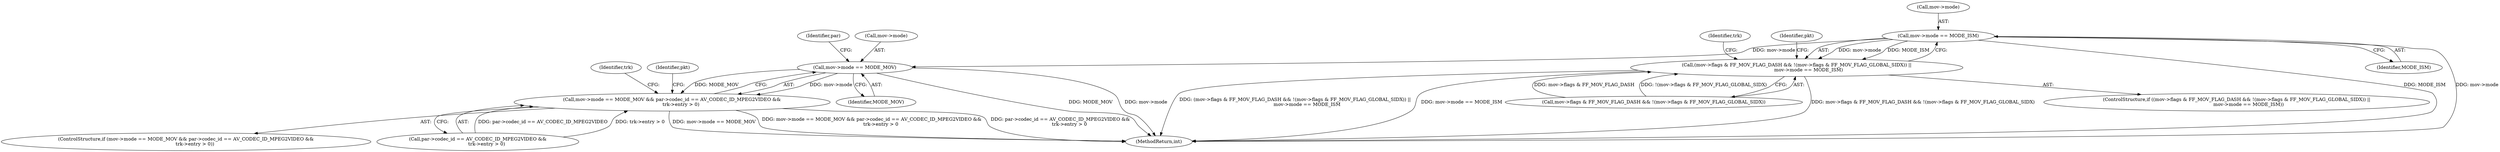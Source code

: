 digraph "0_FFmpeg_3a2d21bc5f97aa0161db3ae731fc2732be6108b8@pointer" {
"1000976" [label="(Call,mov->mode == MODE_ISM)"];
"1000963" [label="(Call,(mov->flags & FF_MOV_FLAG_DASH && !(mov->flags & FF_MOV_FLAG_GLOBAL_SIDX)) ||\n                mov->mode == MODE_ISM)"];
"1001324" [label="(Call,mov->mode == MODE_MOV)"];
"1001323" [label="(Call,mov->mode == MODE_MOV && par->codec_id == AV_CODEC_ID_MPEG2VIDEO &&\n            trk->entry > 0)"];
"1001329" [label="(Call,par->codec_id == AV_CODEC_ID_MPEG2VIDEO &&\n            trk->entry > 0)"];
"1000977" [label="(Call,mov->mode)"];
"1001376" [label="(Identifier,trk)"];
"1001328" [label="(Identifier,MODE_MOV)"];
"1001029" [label="(Identifier,trk)"];
"1001325" [label="(Call,mov->mode)"];
"1001332" [label="(Identifier,par)"];
"1000962" [label="(ControlStructure,if ((mov->flags & FF_MOV_FLAG_DASH && !(mov->flags & FF_MOV_FLAG_GLOBAL_SIDX)) ||\n                mov->mode == MODE_ISM))"];
"1001324" [label="(Call,mov->mode == MODE_MOV)"];
"1000964" [label="(Call,mov->flags & FF_MOV_FLAG_DASH && !(mov->flags & FF_MOV_FLAG_GLOBAL_SIDX))"];
"1000980" [label="(Identifier,MODE_ISM)"];
"1000963" [label="(Call,(mov->flags & FF_MOV_FLAG_DASH && !(mov->flags & FF_MOV_FLAG_GLOBAL_SIDX)) ||\n                mov->mode == MODE_ISM)"];
"1000983" [label="(Identifier,pkt)"];
"1000976" [label="(Call,mov->mode == MODE_ISM)"];
"1001322" [label="(ControlStructure,if (mov->mode == MODE_MOV && par->codec_id == AV_CODEC_ID_MPEG2VIDEO &&\n            trk->entry > 0))"];
"1001342" [label="(Identifier,pkt)"];
"1001466" [label="(MethodReturn,int)"];
"1001323" [label="(Call,mov->mode == MODE_MOV && par->codec_id == AV_CODEC_ID_MPEG2VIDEO &&\n            trk->entry > 0)"];
"1000976" -> "1000963"  [label="AST: "];
"1000976" -> "1000980"  [label="CFG: "];
"1000977" -> "1000976"  [label="AST: "];
"1000980" -> "1000976"  [label="AST: "];
"1000963" -> "1000976"  [label="CFG: "];
"1000976" -> "1001466"  [label="DDG: mov->mode"];
"1000976" -> "1001466"  [label="DDG: MODE_ISM"];
"1000976" -> "1000963"  [label="DDG: mov->mode"];
"1000976" -> "1000963"  [label="DDG: MODE_ISM"];
"1000976" -> "1001324"  [label="DDG: mov->mode"];
"1000963" -> "1000962"  [label="AST: "];
"1000963" -> "1000964"  [label="CFG: "];
"1000964" -> "1000963"  [label="AST: "];
"1000983" -> "1000963"  [label="CFG: "];
"1001029" -> "1000963"  [label="CFG: "];
"1000963" -> "1001466"  [label="DDG: mov->flags & FF_MOV_FLAG_DASH && !(mov->flags & FF_MOV_FLAG_GLOBAL_SIDX)"];
"1000963" -> "1001466"  [label="DDG: (mov->flags & FF_MOV_FLAG_DASH && !(mov->flags & FF_MOV_FLAG_GLOBAL_SIDX)) ||\n                mov->mode == MODE_ISM"];
"1000963" -> "1001466"  [label="DDG: mov->mode == MODE_ISM"];
"1000964" -> "1000963"  [label="DDG: mov->flags & FF_MOV_FLAG_DASH"];
"1000964" -> "1000963"  [label="DDG: !(mov->flags & FF_MOV_FLAG_GLOBAL_SIDX)"];
"1001324" -> "1001323"  [label="AST: "];
"1001324" -> "1001328"  [label="CFG: "];
"1001325" -> "1001324"  [label="AST: "];
"1001328" -> "1001324"  [label="AST: "];
"1001332" -> "1001324"  [label="CFG: "];
"1001323" -> "1001324"  [label="CFG: "];
"1001324" -> "1001466"  [label="DDG: MODE_MOV"];
"1001324" -> "1001466"  [label="DDG: mov->mode"];
"1001324" -> "1001323"  [label="DDG: mov->mode"];
"1001324" -> "1001323"  [label="DDG: MODE_MOV"];
"1001323" -> "1001322"  [label="AST: "];
"1001323" -> "1001329"  [label="CFG: "];
"1001329" -> "1001323"  [label="AST: "];
"1001342" -> "1001323"  [label="CFG: "];
"1001376" -> "1001323"  [label="CFG: "];
"1001323" -> "1001466"  [label="DDG: par->codec_id == AV_CODEC_ID_MPEG2VIDEO &&\n            trk->entry > 0"];
"1001323" -> "1001466"  [label="DDG: mov->mode == MODE_MOV"];
"1001323" -> "1001466"  [label="DDG: mov->mode == MODE_MOV && par->codec_id == AV_CODEC_ID_MPEG2VIDEO &&\n            trk->entry > 0"];
"1001329" -> "1001323"  [label="DDG: par->codec_id == AV_CODEC_ID_MPEG2VIDEO"];
"1001329" -> "1001323"  [label="DDG: trk->entry > 0"];
}

